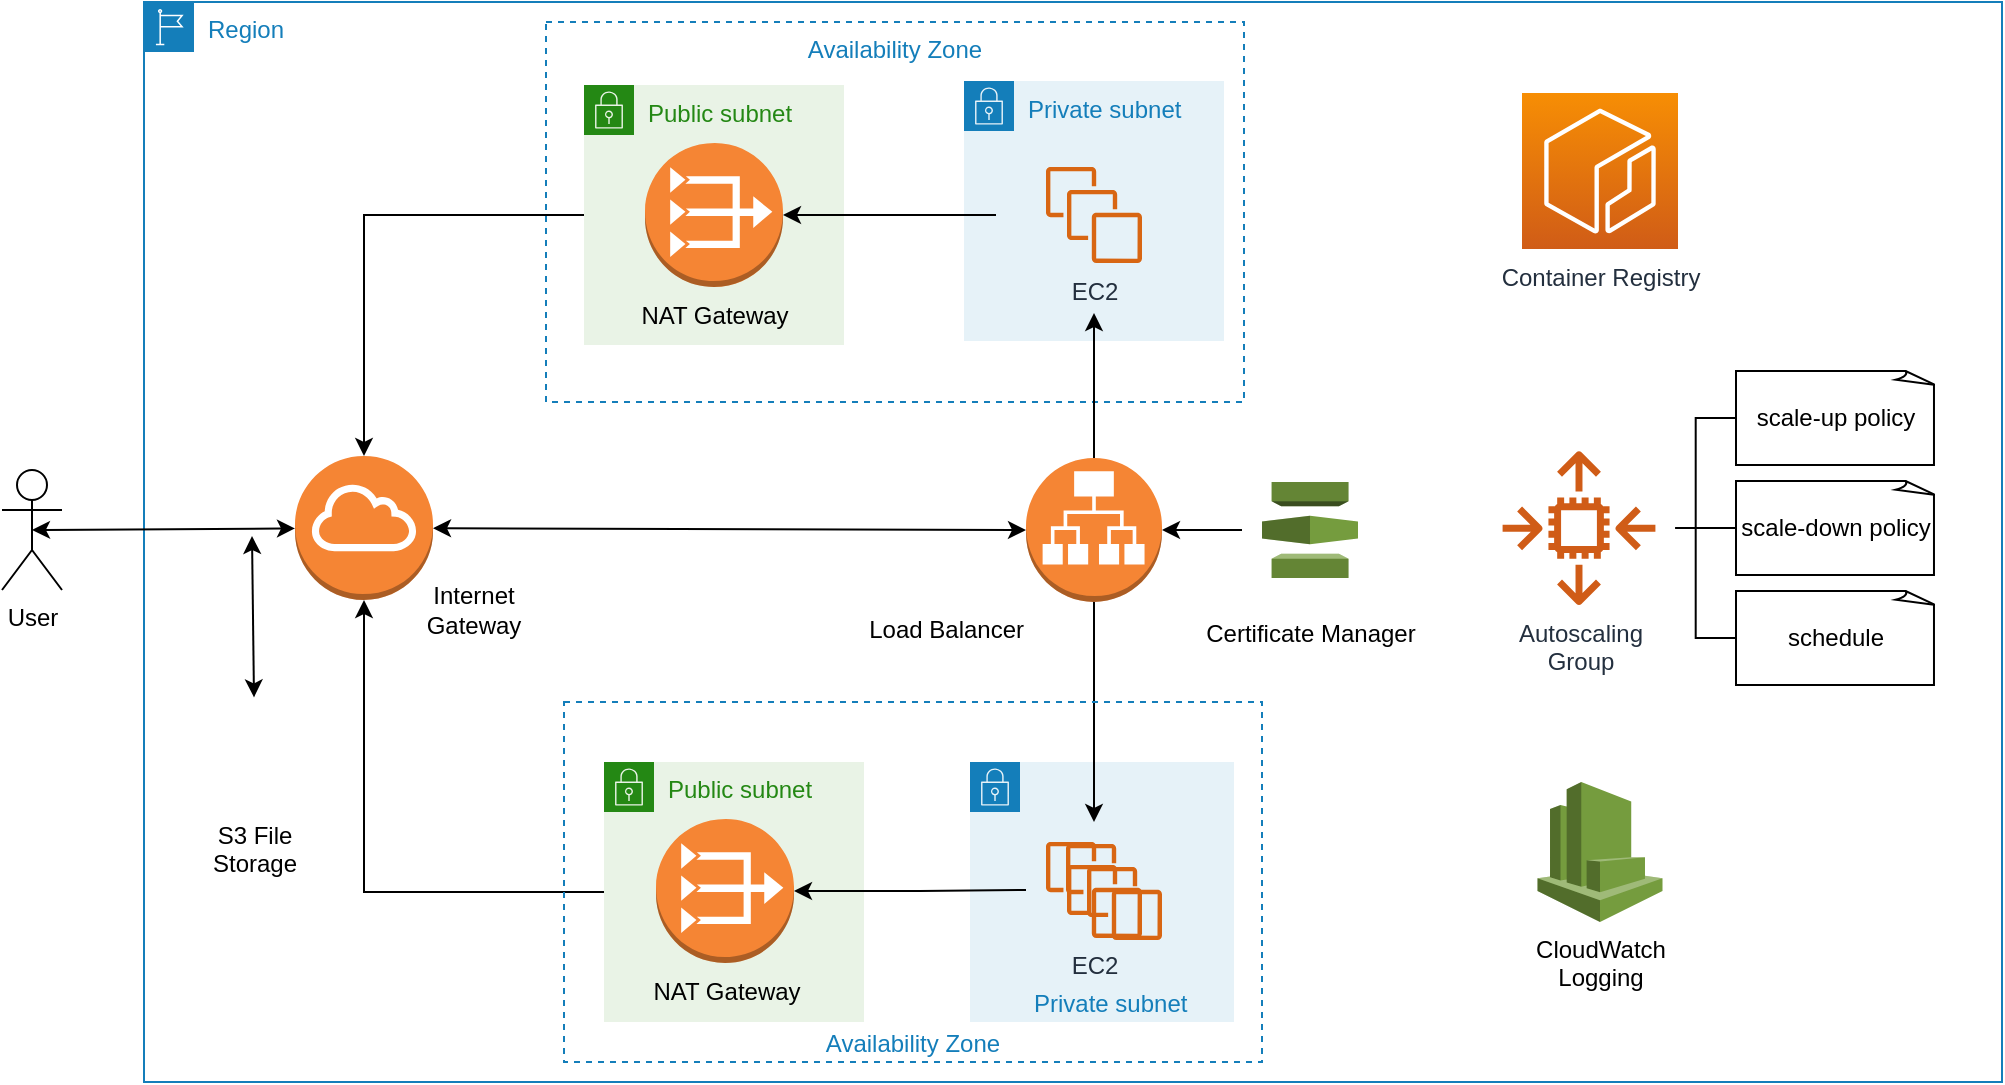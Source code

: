 <mxfile version="14.4.3" type="device"><diagram id="rK9K1XxyletJRa8WHlwP" name="Page-1"><mxGraphModel dx="1106" dy="804" grid="1" gridSize="10" guides="1" tooltips="1" connect="1" arrows="0" fold="1" page="1" pageScale="1" pageWidth="1169" pageHeight="827" math="0" shadow="0"><root><mxCell id="0"/><mxCell id="1" parent="0"/><mxCell id="z6MwRY0Weszw4U41Vil4-53" value="Private subnet" style="points=[[0,0],[0.25,0],[0.5,0],[0.75,0],[1,0],[1,0.25],[1,0.5],[1,0.75],[1,1],[0.75,1],[0.5,1],[0.25,1],[0,1],[0,0.75],[0,0.5],[0,0.25]];outlineConnect=0;gradientColor=none;html=1;whiteSpace=wrap;fontSize=12;fontStyle=0;shape=mxgraph.aws4.group;grIcon=mxgraph.aws4.group_security_group;grStroke=0;strokeColor=#147EBA;fillColor=#E6F2F8;verticalAlign=bottom;align=left;spacingLeft=30;fontColor=#147EBA;dashed=0;" parent="1" vertex="1"><mxGeometry x="504" y="490" width="132" height="130" as="geometry"/></mxCell><mxCell id="z6MwRY0Weszw4U41Vil4-15" value="Region" style="points=[[0,0],[0.25,0],[0.5,0],[0.75,0],[1,0],[1,0.25],[1,0.5],[1,0.75],[1,1],[0.75,1],[0.5,1],[0.25,1],[0,1],[0,0.75],[0,0.5],[0,0.25]];outlineConnect=0;gradientColor=none;html=1;whiteSpace=wrap;fontSize=12;fontStyle=0;shape=mxgraph.aws4.group;grIcon=mxgraph.aws4.group_region;strokeColor=#147EBA;fillColor=none;verticalAlign=top;align=left;spacingLeft=30;fontColor=#147EBA;dashed=0;" parent="1" vertex="1"><mxGeometry x="91" y="110" width="929" height="540" as="geometry"/></mxCell><mxCell id="weDwslZMMMu7gI-IpkZ5-15" value="Availability Zone" style="fillColor=none;strokeColor=#147EBA;dashed=1;verticalAlign=top;fontStyle=0;fontColor=#147EBA;" vertex="1" parent="1"><mxGeometry x="292" y="120" width="349" height="190" as="geometry"/></mxCell><mxCell id="weDwslZMMMu7gI-IpkZ5-23" style="edgeStyle=orthogonalEdgeStyle;rounded=0;orthogonalLoop=1;jettySize=auto;html=1;exitX=0;exitY=0.5;exitDx=0;exitDy=0;entryX=0.5;entryY=0;entryDx=0;entryDy=0;entryPerimeter=0;startArrow=none;startFill=0;endArrow=classic;endFill=1;" edge="1" parent="1" source="z6MwRY0Weszw4U41Vil4-19" target="z6MwRY0Weszw4U41Vil4-37"><mxGeometry relative="1" as="geometry"/></mxCell><mxCell id="z6MwRY0Weszw4U41Vil4-19" value="Public subnet" style="points=[[0,0],[0.25,0],[0.5,0],[0.75,0],[1,0],[1,0.25],[1,0.5],[1,0.75],[1,1],[0.75,1],[0.5,1],[0.25,1],[0,1],[0,0.75],[0,0.5],[0,0.25]];outlineConnect=0;gradientColor=none;html=1;whiteSpace=wrap;fontSize=12;fontStyle=0;shape=mxgraph.aws4.group;grIcon=mxgraph.aws4.group_security_group;grStroke=0;strokeColor=#248814;fillColor=#E9F3E6;verticalAlign=top;align=left;spacingLeft=30;fontColor=#248814;dashed=0;" parent="1" vertex="1"><mxGeometry x="311" y="151.5" width="130" height="130" as="geometry"/></mxCell><mxCell id="z6MwRY0Weszw4U41Vil4-20" value="Private subnet" style="points=[[0,0],[0.25,0],[0.5,0],[0.75,0],[1,0],[1,0.25],[1,0.5],[1,0.75],[1,1],[0.75,1],[0.5,1],[0.25,1],[0,1],[0,0.75],[0,0.5],[0,0.25]];outlineConnect=0;gradientColor=none;html=1;whiteSpace=wrap;fontSize=12;fontStyle=0;shape=mxgraph.aws4.group;grIcon=mxgraph.aws4.group_security_group;grStroke=0;strokeColor=#147EBA;fillColor=#E6F2F8;verticalAlign=top;align=left;spacingLeft=30;fontColor=#147EBA;dashed=0;" parent="1" vertex="1"><mxGeometry x="501" y="149.5" width="130" height="130" as="geometry"/></mxCell><mxCell id="z6MwRY0Weszw4U41Vil4-32" value="EC2" style="outlineConnect=0;fontColor=#232F3E;gradientColor=none;fillColor=#D86613;strokeColor=none;dashed=0;verticalLabelPosition=bottom;verticalAlign=top;align=center;html=1;fontSize=12;fontStyle=0;aspect=fixed;pointerEvents=1;shape=mxgraph.aws4.instances;perimeterSpacing=25;" parent="1" vertex="1"><mxGeometry x="542" y="192.5" width="48" height="48" as="geometry"/></mxCell><mxCell id="z6MwRY0Weszw4U41Vil4-33" value="NAT Gateway" style="outlineConnect=0;dashed=0;verticalLabelPosition=bottom;verticalAlign=top;align=center;html=1;shape=mxgraph.aws3.vpc_nat_gateway;fillColor=#F58534;gradientColor=none;" parent="1" vertex="1"><mxGeometry x="341.5" y="180.5" width="69" height="72" as="geometry"/></mxCell><mxCell id="z6MwRY0Weszw4U41Vil4-64" value="" style="edgeStyle=none;rounded=0;orthogonalLoop=1;jettySize=auto;html=1;startArrow=classic;startFill=1;entryX=0;entryY=0.5;entryDx=0;entryDy=0;entryPerimeter=0;" parent="1" source="z6MwRY0Weszw4U41Vil4-37" target="z6MwRY0Weszw4U41Vil4-38" edge="1"><mxGeometry relative="1" as="geometry"><mxPoint x="315.5" y="373" as="targetPoint"/></mxGeometry></mxCell><mxCell id="weDwslZMMMu7gI-IpkZ5-22" style="edgeStyle=orthogonalEdgeStyle;rounded=0;orthogonalLoop=1;jettySize=auto;html=1;exitX=0.5;exitY=1;exitDx=0;exitDy=0;exitPerimeter=0;entryX=0;entryY=0.5;entryDx=0;entryDy=0;endArrow=none;endFill=0;startArrow=classic;startFill=1;" edge="1" parent="1" source="z6MwRY0Weszw4U41Vil4-37" target="z6MwRY0Weszw4U41Vil4-54"><mxGeometry relative="1" as="geometry"/></mxCell><mxCell id="z6MwRY0Weszw4U41Vil4-37" value="" style="outlineConnect=0;dashed=0;verticalLabelPosition=bottom;verticalAlign=top;align=center;html=1;shape=mxgraph.aws3.internet_gateway;fillColor=#F58534;gradientColor=none;" parent="1" vertex="1"><mxGeometry x="166.5" y="337" width="69" height="72" as="geometry"/></mxCell><mxCell id="weDwslZMMMu7gI-IpkZ5-24" style="edgeStyle=orthogonalEdgeStyle;rounded=0;orthogonalLoop=1;jettySize=auto;html=1;exitX=0.5;exitY=0;exitDx=0;exitDy=0;exitPerimeter=0;startArrow=none;startFill=0;endArrow=classic;endFill=1;" edge="1" parent="1" source="z6MwRY0Weszw4U41Vil4-38" target="z6MwRY0Weszw4U41Vil4-32"><mxGeometry relative="1" as="geometry"/></mxCell><mxCell id="weDwslZMMMu7gI-IpkZ5-26" style="edgeStyle=orthogonalEdgeStyle;rounded=0;orthogonalLoop=1;jettySize=auto;html=1;exitX=0.5;exitY=1;exitDx=0;exitDy=0;exitPerimeter=0;startArrow=none;startFill=0;endArrow=classic;endFill=1;" edge="1" parent="1" source="z6MwRY0Weszw4U41Vil4-38" target="z6MwRY0Weszw4U41Vil4-56"><mxGeometry relative="1" as="geometry"/></mxCell><mxCell id="z6MwRY0Weszw4U41Vil4-38" value="Load Balancer" style="outlineConnect=0;dashed=0;verticalLabelPosition=bottom;verticalAlign=top;align=right;html=1;shape=mxgraph.aws3.application_load_balancer;fillColor=#F58534;gradientColor=none;labelPosition=left;" parent="1" vertex="1"><mxGeometry x="532" y="338" width="68" height="72" as="geometry"/></mxCell><mxCell id="z6MwRY0Weszw4U41Vil4-65" value="" style="edgeStyle=none;rounded=0;orthogonalLoop=1;jettySize=auto;html=1;startArrow=classic;startFill=1;exitX=0.5;exitY=0.5;exitDx=0;exitDy=0;exitPerimeter=0;" parent="1" source="weDwslZMMMu7gI-IpkZ5-21" target="z6MwRY0Weszw4U41Vil4-37" edge="1"><mxGeometry relative="1" as="geometry"><mxPoint x="56" y="373.5" as="sourcePoint"/></mxGeometry></mxCell><mxCell id="z6MwRY0Weszw4U41Vil4-46" value="Availability Zone" style="fillColor=none;strokeColor=#147EBA;dashed=1;verticalAlign=bottom;fontStyle=0;fontColor=#147EBA;" parent="1" vertex="1"><mxGeometry x="301" y="460" width="349" height="180" as="geometry"/></mxCell><mxCell id="z6MwRY0Weszw4U41Vil4-47" value="" style="outlineConnect=0;dashed=0;verticalLabelPosition=bottom;verticalAlign=top;align=center;html=1;shape=mxgraph.aws3.vpc_nat_gateway;fillColor=#F58534;gradientColor=none;" parent="1" vertex="1"><mxGeometry x="351.5" y="515" width="69" height="72" as="geometry"/></mxCell><mxCell id="z6MwRY0Weszw4U41Vil4-48" value="" style="outlineConnect=0;fontColor=#232F3E;gradientColor=none;fillColor=#D86613;strokeColor=none;dashed=0;verticalLabelPosition=bottom;verticalAlign=top;align=center;html=1;fontSize=12;fontStyle=0;aspect=fixed;pointerEvents=1;shape=mxgraph.aws4.instances;" parent="1" vertex="1"><mxGeometry x="552" y="531" width="48" height="48" as="geometry"/></mxCell><mxCell id="z6MwRY0Weszw4U41Vil4-54" value="Public subnet" style="points=[[0,0],[0.25,0],[0.5,0],[0.75,0],[1,0],[1,0.25],[1,0.5],[1,0.75],[1,1],[0.75,1],[0.5,1],[0.25,1],[0,1],[0,0.75],[0,0.5],[0,0.25]];outlineConnect=0;gradientColor=none;html=1;whiteSpace=wrap;fontSize=12;fontStyle=0;shape=mxgraph.aws4.group;grIcon=mxgraph.aws4.group_security_group;grStroke=0;strokeColor=#248814;fillColor=#E9F3E6;verticalAlign=top;align=left;spacingLeft=30;fontColor=#248814;dashed=0;" parent="1" vertex="1"><mxGeometry x="321" y="490" width="130" height="130" as="geometry"/></mxCell><mxCell id="z6MwRY0Weszw4U41Vil4-103" style="edgeStyle=orthogonalEdgeStyle;rounded=0;orthogonalLoop=1;jettySize=auto;html=1;exitX=1;exitY=0.5;exitDx=0;exitDy=0;exitPerimeter=0;startArrow=classic;startFill=1;fontSize=12;endArrow=none;endFill=0;" parent="1" source="z6MwRY0Weszw4U41Vil4-55" target="z6MwRY0Weszw4U41Vil4-56" edge="1"><mxGeometry relative="1" as="geometry"><mxPoint x="530" y="555" as="targetPoint"/></mxGeometry></mxCell><mxCell id="z6MwRY0Weszw4U41Vil4-55" value="NAT Gateway" style="outlineConnect=0;dashed=0;verticalLabelPosition=bottom;verticalAlign=top;align=center;html=1;shape=mxgraph.aws3.vpc_nat_gateway;fillColor=#F58534;gradientColor=none;" parent="1" vertex="1"><mxGeometry x="347" y="518.5" width="69" height="72" as="geometry"/></mxCell><mxCell id="z6MwRY0Weszw4U41Vil4-56" value="EC2" style="outlineConnect=0;fontColor=#232F3E;gradientColor=none;fillColor=#D86613;strokeColor=none;dashed=0;verticalLabelPosition=bottom;verticalAlign=top;align=center;html=1;fontSize=12;fontStyle=0;aspect=fixed;pointerEvents=1;shape=mxgraph.aws4.instances;perimeterSpacing=10;" parent="1" vertex="1"><mxGeometry x="542" y="530" width="48" height="48" as="geometry"/></mxCell><mxCell id="z6MwRY0Weszw4U41Vil4-98" style="edgeStyle=orthogonalEdgeStyle;rounded=0;orthogonalLoop=1;jettySize=auto;html=1;exitX=1;exitY=0.5;exitDx=0;exitDy=0;exitPerimeter=0;entryX=0;entryY=0.5;entryDx=0;entryDy=0;entryPerimeter=0;startArrow=classic;startFill=1;fontSize=12;" parent="1" target="z6MwRY0Weszw4U41Vil4-60" edge="1"><mxGeometry relative="1" as="geometry"><mxPoint x="751.5" y="554.5" as="sourcePoint"/></mxGeometry></mxCell><mxCell id="z6MwRY0Weszw4U41Vil4-69" style="edgeStyle=none;rounded=0;orthogonalLoop=1;jettySize=auto;html=1;exitX=0.5;exitY=0;exitDx=0;exitDy=0;startArrow=classic;startFill=1;" parent="1" source="z6MwRY0Weszw4U41Vil4-35" target="z6MwRY0Weszw4U41Vil4-35" edge="1"><mxGeometry relative="1" as="geometry"/></mxCell><mxCell id="z6MwRY0Weszw4U41Vil4-73" style="edgeStyle=orthogonalEdgeStyle;rounded=0;orthogonalLoop=1;jettySize=auto;html=1;startArrow=none;startFill=0;" parent="1" source="z6MwRY0Weszw4U41Vil4-32" target="z6MwRY0Weszw4U41Vil4-33" edge="1"><mxGeometry relative="1" as="geometry"/></mxCell><mxCell id="z6MwRY0Weszw4U41Vil4-68" style="edgeStyle=none;rounded=0;orthogonalLoop=1;jettySize=auto;html=1;startArrow=classic;startFill=1;exitX=0.5;exitY=0.313;exitDx=0;exitDy=0;exitPerimeter=0;" parent="1" source="z6MwRY0Weszw4U41Vil4-35" edge="1"><mxGeometry relative="1" as="geometry"><mxPoint x="145" y="377" as="targetPoint"/><mxPoint x="145" y="461" as="sourcePoint"/></mxGeometry></mxCell><mxCell id="z6MwRY0Weszw4U41Vil4-79" value="Internet Gateway" style="text;html=1;strokeColor=none;fillColor=none;align=center;verticalAlign=middle;whiteSpace=wrap;rounded=0;" parent="1" vertex="1"><mxGeometry x="235.5" y="404" width="40" height="20" as="geometry"/></mxCell><mxCell id="z6MwRY0Weszw4U41Vil4-35" value="S3 File&lt;br&gt;Storage" style="shape=image;html=1;verticalAlign=top;verticalLabelPosition=bottom;labelBackgroundColor=#ffffff;imageAspect=0;aspect=fixed;image=https://cdn2.iconfinder.com/data/icons/amazon-aws-stencils/100/Storage__Content_Delivery_Amazon_S3_Bucket_with_Objects-128.png;spacingTop=-34;labelPosition=center;align=center;spacingBottom=-25;fontSize=12;" parent="1" vertex="1"><mxGeometry x="81" y="417" width="130" height="130" as="geometry"/></mxCell><mxCell id="weDwslZMMMu7gI-IpkZ5-12" style="edgeStyle=orthogonalEdgeStyle;rounded=0;orthogonalLoop=1;jettySize=auto;html=1;exitX=0;exitY=0.5;exitDx=0;exitDy=0;exitPerimeter=0;endArrow=none;endFill=0;" edge="1" parent="1" source="weDwslZMMMu7gI-IpkZ5-2" target="z6MwRY0Weszw4U41Vil4-39"><mxGeometry relative="1" as="geometry"/></mxCell><mxCell id="weDwslZMMMu7gI-IpkZ5-2" value="scale-up policy" style="whiteSpace=wrap;html=1;shape=mxgraph.basic.document" vertex="1" parent="1"><mxGeometry x="887" y="294.5" width="100" height="47" as="geometry"/></mxCell><mxCell id="weDwslZMMMu7gI-IpkZ5-13" style="edgeStyle=orthogonalEdgeStyle;rounded=0;orthogonalLoop=1;jettySize=auto;html=1;exitX=0;exitY=0.5;exitDx=0;exitDy=0;exitPerimeter=0;endArrow=none;endFill=0;" edge="1" parent="1" source="weDwslZMMMu7gI-IpkZ5-3" target="z6MwRY0Weszw4U41Vil4-39"><mxGeometry relative="1" as="geometry"/></mxCell><mxCell id="weDwslZMMMu7gI-IpkZ5-3" value="scale-down policy" style="whiteSpace=wrap;html=1;shape=mxgraph.basic.document" vertex="1" parent="1"><mxGeometry x="887" y="349.5" width="100" height="47" as="geometry"/></mxCell><mxCell id="weDwslZMMMu7gI-IpkZ5-14" style="edgeStyle=orthogonalEdgeStyle;rounded=0;orthogonalLoop=1;jettySize=auto;html=1;exitX=0;exitY=0.5;exitDx=0;exitDy=0;exitPerimeter=0;endArrow=none;endFill=0;" edge="1" parent="1" source="weDwslZMMMu7gI-IpkZ5-4" target="z6MwRY0Weszw4U41Vil4-39"><mxGeometry relative="1" as="geometry"/></mxCell><mxCell id="weDwslZMMMu7gI-IpkZ5-4" value="schedule" style="whiteSpace=wrap;html=1;shape=mxgraph.basic.document" vertex="1" parent="1"><mxGeometry x="887" y="404.5" width="100" height="47" as="geometry"/></mxCell><mxCell id="z6MwRY0Weszw4U41Vil4-39" value="Autoscaling&lt;br&gt;Group" style="outlineConnect=0;fontColor=#232F3E;gradientColor=none;fillColor=#D05C17;dashed=0;verticalLabelPosition=bottom;verticalAlign=top;align=center;html=1;fontSize=12;fontStyle=0;aspect=fixed;pointerEvents=1;shape=mxgraph.aws4.auto_scaling2;perimeterSpacing=10;strokeWidth=16;strokeColor=none;" parent="1" vertex="1"><mxGeometry x="770" y="334.5" width="77" height="77" as="geometry"/></mxCell><mxCell id="weDwslZMMMu7gI-IpkZ5-9" value="CloudWatch&lt;br&gt;Logging" style="outlineConnect=0;dashed=0;verticalLabelPosition=bottom;verticalAlign=top;align=center;html=1;shape=mxgraph.aws3.cloudwatch;fillColor=#759C3E;gradientColor=none;" vertex="1" parent="1"><mxGeometry x="787.75" y="500" width="62.5" height="70" as="geometry"/></mxCell><mxCell id="weDwslZMMMu7gI-IpkZ5-16" value="Container Registry&lt;br&gt;" style="points=[[0,0,0],[0.25,0,0],[0.5,0,0],[0.75,0,0],[1,0,0],[0,1,0],[0.25,1,0],[0.5,1,0],[0.75,1,0],[1,1,0],[0,0.25,0],[0,0.5,0],[0,0.75,0],[1,0.25,0],[1,0.5,0],[1,0.75,0]];outlineConnect=0;fontColor=#232F3E;gradientColor=#F78E04;gradientDirection=north;fillColor=#D05C17;strokeColor=#ffffff;dashed=0;verticalLabelPosition=bottom;verticalAlign=top;align=center;html=1;fontSize=12;fontStyle=0;aspect=fixed;shape=mxgraph.aws4.resourceIcon;resIcon=mxgraph.aws4.ecr;" vertex="1" parent="1"><mxGeometry x="780" y="155.5" width="78" height="78" as="geometry"/></mxCell><mxCell id="weDwslZMMMu7gI-IpkZ5-20" style="edgeStyle=orthogonalEdgeStyle;rounded=0;orthogonalLoop=1;jettySize=auto;html=1;exitX=0;exitY=0.5;exitDx=0;exitDy=0;exitPerimeter=0;entryX=1;entryY=0.5;entryDx=0;entryDy=0;entryPerimeter=0;endArrow=classic;endFill=1;startArrow=none;startFill=0;" edge="1" parent="1" source="weDwslZMMMu7gI-IpkZ5-18" target="z6MwRY0Weszw4U41Vil4-38"><mxGeometry relative="1" as="geometry"/></mxCell><mxCell id="weDwslZMMMu7gI-IpkZ5-18" value="&lt;br&gt;Certificate Manager&lt;br&gt;" style="outlineConnect=0;dashed=0;verticalLabelPosition=bottom;verticalAlign=top;align=center;html=1;shape=mxgraph.aws3.certificate_manager;fillColor=#759C3E;gradientColor=none;strokeColor=#000000;strokeWidth=16;perimeterSpacing=10;" vertex="1" parent="1"><mxGeometry x="650" y="350" width="48" height="48" as="geometry"/></mxCell><mxCell id="weDwslZMMMu7gI-IpkZ5-21" value="User" style="shape=umlActor;verticalLabelPosition=bottom;verticalAlign=top;html=1;outlineConnect=0;strokeColor=#000000;strokeWidth=1;" vertex="1" parent="1"><mxGeometry x="20" y="344" width="30" height="60" as="geometry"/></mxCell></root></mxGraphModel></diagram></mxfile>